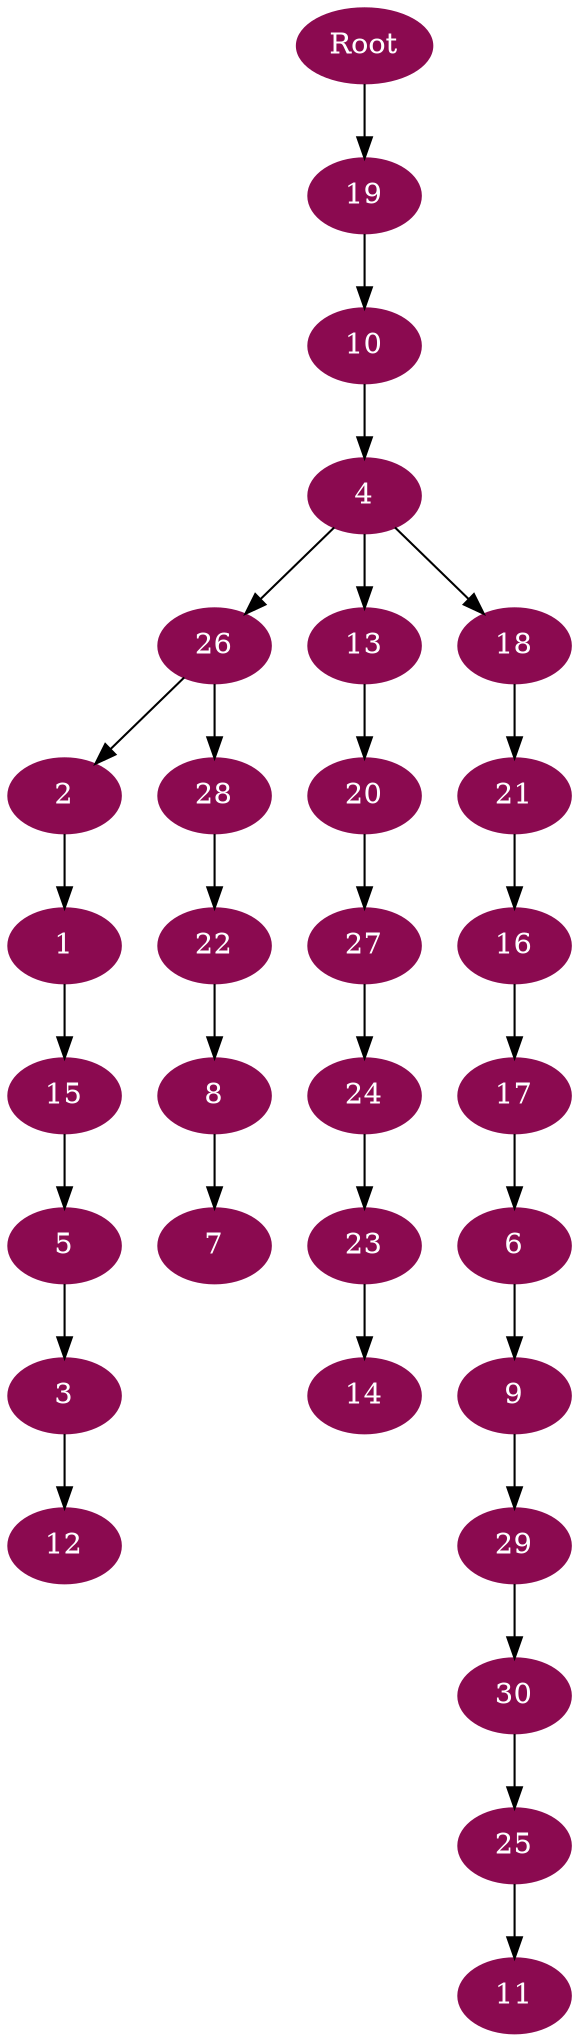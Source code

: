 digraph G {
node [color=deeppink4, style=filled, fontcolor=white];
2 -> 1;
26 -> 2;
5 -> 3;
10 -> 4;
15 -> 5;
17 -> 6;
8 -> 7;
22 -> 8;
6 -> 9;
19 -> 10;
25 -> 11;
3 -> 12;
4 -> 13;
23 -> 14;
1 -> 15;
21 -> 16;
16 -> 17;
4 -> 18;
Root -> 19;
13 -> 20;
18 -> 21;
28 -> 22;
24 -> 23;
27 -> 24;
30 -> 25;
4 -> 26;
20 -> 27;
26 -> 28;
9 -> 29;
29 -> 30;
}
